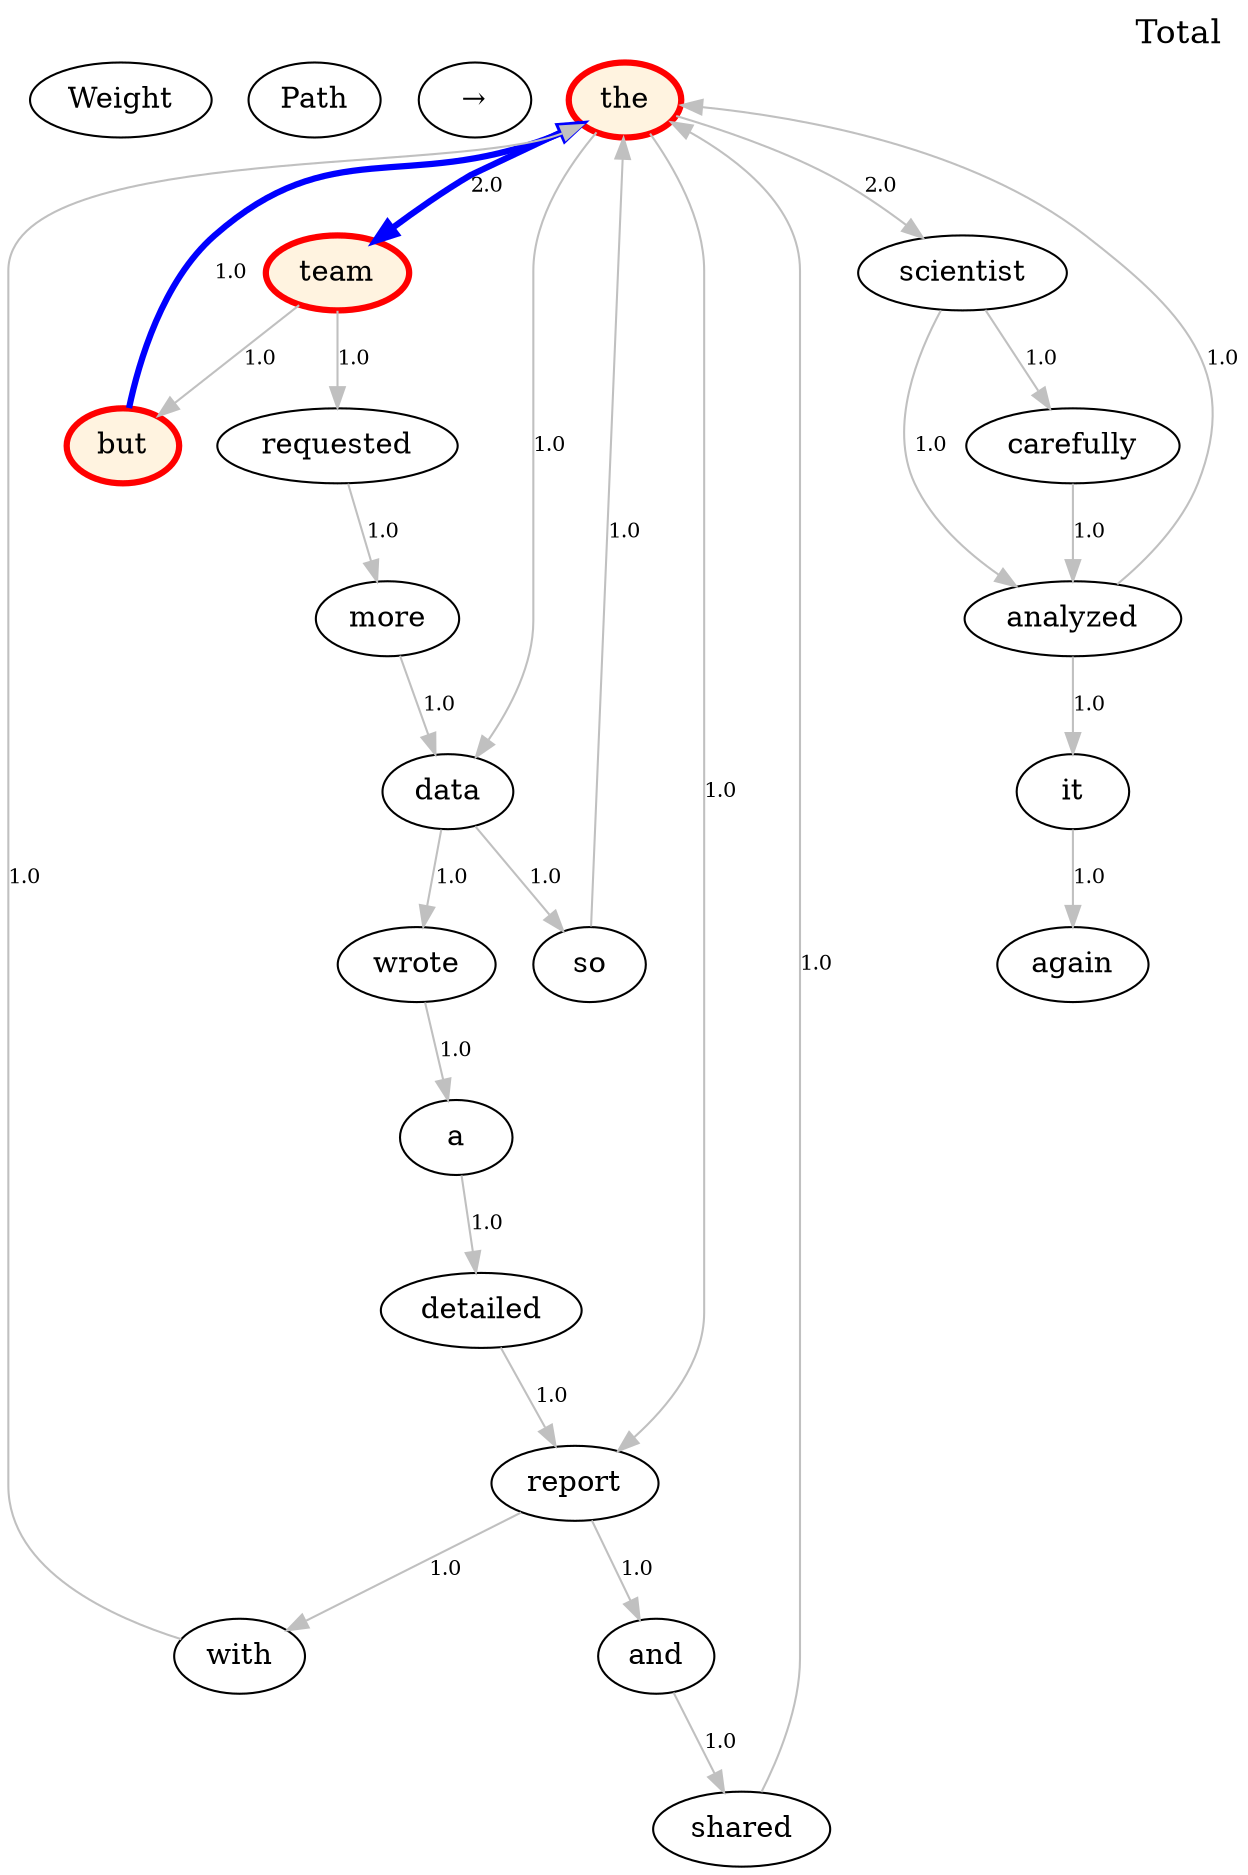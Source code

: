 strict digraph G {
  labeljust=r;
  labelloc=t;
  fontsize=16;
  label=Total Weight: 3
Path: but → the → team;
  but [ penwidth="3" fillcolor="#FFF3E0" color="red" style="filled" ];
  a [ ];
  shared [ ];
  data [ ];
  carefully [ ];
  scientist [ ];
  more [ ];
  wrote [ ];
  again [ ];
  analyzed [ ];
  team [ penwidth="3" fillcolor="#FFF3E0" color="red" style="filled" ];
  it [ ];
  the [ penwidth="3" fillcolor="#FFF3E0" color="red" style="filled" ];
  with [ ];
  requested [ ];
  detailed [ ];
  and [ ];
  report [ ];
  so [ ];
  the -> scientist [ color="gray" fontsize="10" label="2.0" ];
  scientist -> carefully [ color="gray" fontsize="10" label="1.0" ];
  carefully -> analyzed [ color="gray" fontsize="10" label="1.0" ];
  analyzed -> the [ color="gray" fontsize="10" label="1.0" ];
  the -> data [ color="gray" fontsize="10" label="1.0" ];
  data -> wrote [ color="gray" fontsize="10" label="1.0" ];
  wrote -> a [ color="gray" fontsize="10" label="1.0" ];
  a -> detailed [ color="gray" fontsize="10" label="1.0" ];
  detailed -> report [ color="gray" fontsize="10" label="1.0" ];
  report -> and [ color="gray" fontsize="10" label="1.0" ];
  and -> shared [ color="gray" fontsize="10" label="1.0" ];
  shared -> the [ color="gray" fontsize="10" label="1.0" ];
  the -> report [ color="gray" fontsize="10" label="1.0" ];
  report -> with [ color="gray" fontsize="10" label="1.0" ];
  with -> the [ color="gray" fontsize="10" label="1.0" ];
  the -> team [ penwidth="3" color="blue" fontsize="10" label="2.0" ];
  team -> but [ color="gray" fontsize="10" label="1.0" ];
  but -> the [ penwidth="3" color="blue" fontsize="10" label="1.0" ];
  team -> requested [ color="gray" fontsize="10" label="1.0" ];
  requested -> more [ color="gray" fontsize="10" label="1.0" ];
  more -> data [ color="gray" fontsize="10" label="1.0" ];
  data -> so [ color="gray" fontsize="10" label="1.0" ];
  so -> the [ color="gray" fontsize="10" label="1.0" ];
  scientist -> analyzed [ color="gray" fontsize="10" label="1.0" ];
  analyzed -> it [ color="gray" fontsize="10" label="1.0" ];
  it -> again [ color="gray" fontsize="10" label="1.0" ];
}
